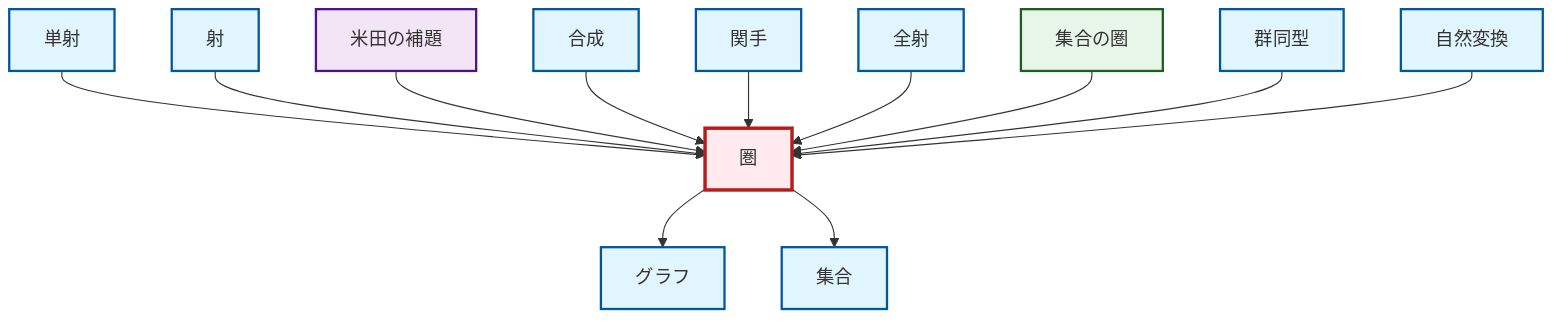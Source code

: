 graph TD
    classDef definition fill:#e1f5fe,stroke:#01579b,stroke-width:2px
    classDef theorem fill:#f3e5f5,stroke:#4a148c,stroke-width:2px
    classDef axiom fill:#fff3e0,stroke:#e65100,stroke-width:2px
    classDef example fill:#e8f5e9,stroke:#1b5e20,stroke-width:2px
    classDef current fill:#ffebee,stroke:#b71c1c,stroke-width:3px
    def-set["集合"]:::definition
    def-isomorphism["群同型"]:::definition
    def-monomorphism["単射"]:::definition
    def-epimorphism["全射"]:::definition
    def-graph["グラフ"]:::definition
    def-functor["関手"]:::definition
    def-morphism["射"]:::definition
    def-composition["合成"]:::definition
    def-natural-transformation["自然変換"]:::definition
    def-category["圏"]:::definition
    thm-yoneda["米田の補題"]:::theorem
    ex-set-category["集合の圏"]:::example
    def-monomorphism --> def-category
    def-morphism --> def-category
    thm-yoneda --> def-category
    def-composition --> def-category
    def-functor --> def-category
    def-epimorphism --> def-category
    ex-set-category --> def-category
    def-category --> def-graph
    def-isomorphism --> def-category
    def-natural-transformation --> def-category
    def-category --> def-set
    class def-category current